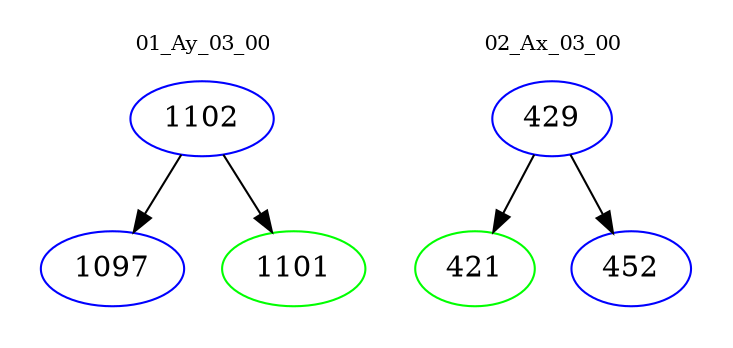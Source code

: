 digraph{
subgraph cluster_0 {
color = white
label = "01_Ay_03_00";
fontsize=10;
T0_1102 [label="1102", color="blue"]
T0_1102 -> T0_1097 [color="black"]
T0_1097 [label="1097", color="blue"]
T0_1102 -> T0_1101 [color="black"]
T0_1101 [label="1101", color="green"]
}
subgraph cluster_1 {
color = white
label = "02_Ax_03_00";
fontsize=10;
T1_429 [label="429", color="blue"]
T1_429 -> T1_421 [color="black"]
T1_421 [label="421", color="green"]
T1_429 -> T1_452 [color="black"]
T1_452 [label="452", color="blue"]
}
}
